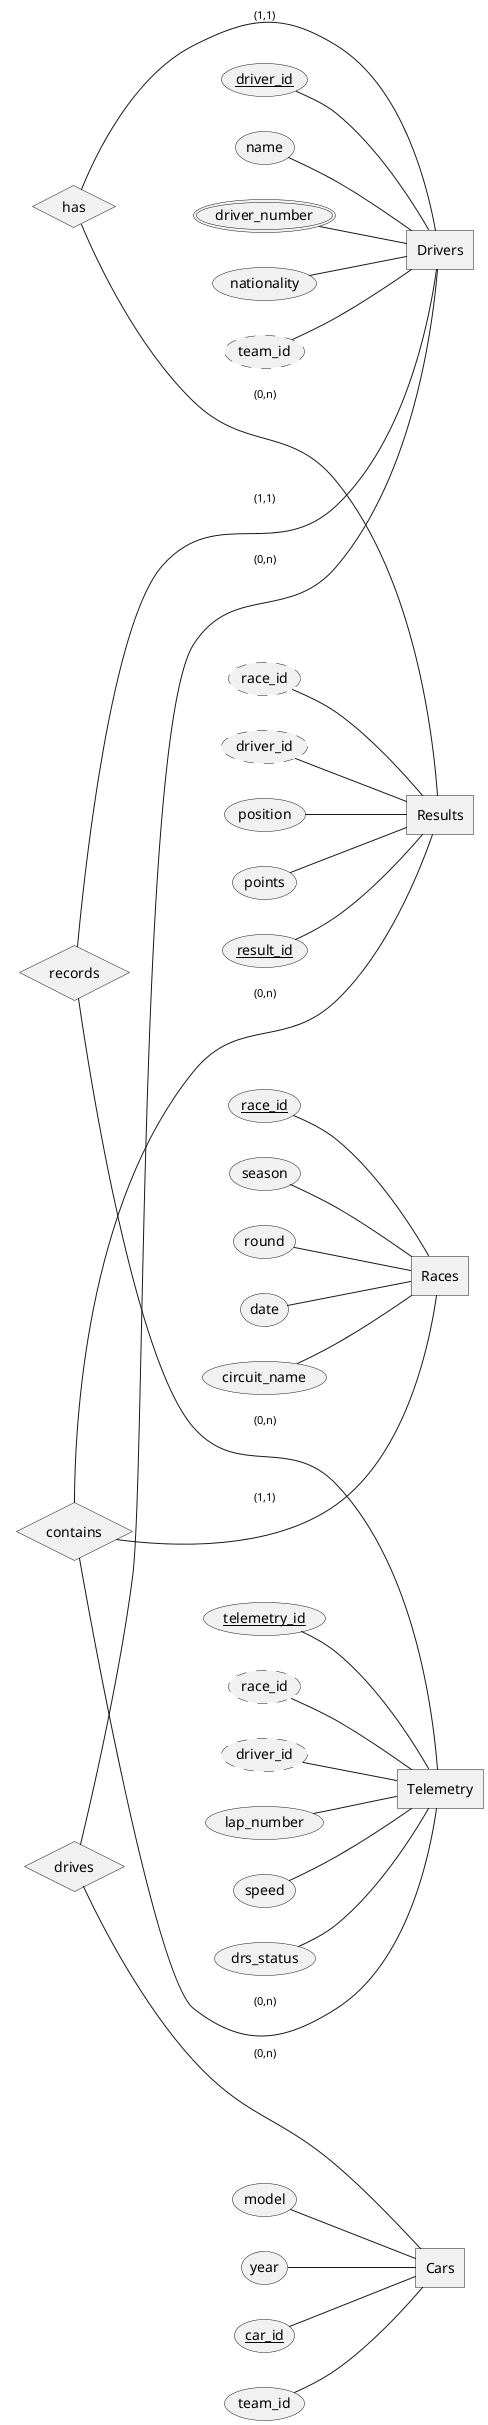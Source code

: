 @startchen
left to right direction

entity Drivers {
  driver_id  <<key>>
  name  
  driver_number   <<multi>>
  nationality  
  team_id  <<derived>>
}

entity Cars {
  car_id  <<key>>
  team_id 
  model 
  year  <<CHECK year >= 1950>>
}

entity Races {
  race_id   <<key>>
  season 
  round 
  date 
  circuit_name 
}

entity Results {
  result_id  <<key>>
  race_id  <<derived>>
  driver_id  <<derived>>
  position 
  points 
}

entity Telemetry {
  telemetry_id  <<key>>
  race_id  <<derived>>
  driver_id  <<derived>>
  lap_number 
  speed 
  drs_status 
}


relationship has{

}
relationship contains{

}
relationship records{

}

relationship drives{

}

drives -(0,n)- Drivers
drives -(0,n)- Cars

has -(1,1)- Drivers
has -(0,n)- Results

records -(1,1)- Drivers
records -(0,n)- Telemetry


contains -(1,1)- Races
contains -(0,n)- Results
contains -(0,n)- Telemetry


@endchen